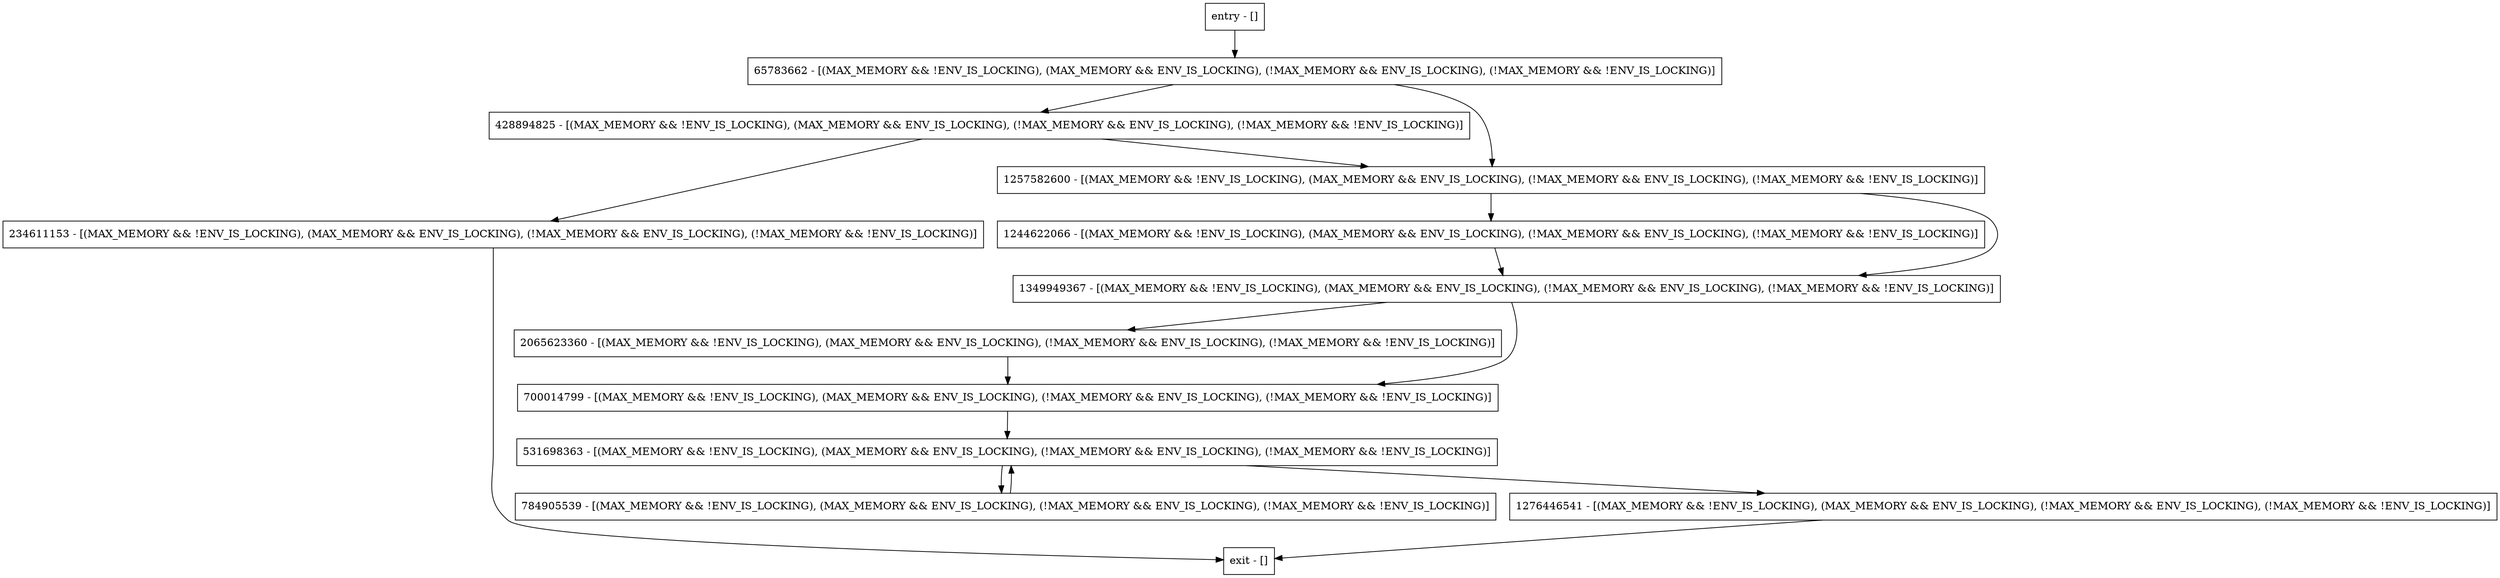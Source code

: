 digraph reset {
node [shape=record];
234611153 [label="234611153 - [(MAX_MEMORY && !ENV_IS_LOCKING), (MAX_MEMORY && ENV_IS_LOCKING), (!MAX_MEMORY && ENV_IS_LOCKING), (!MAX_MEMORY && !ENV_IS_LOCKING)]"];
2065623360 [label="2065623360 - [(MAX_MEMORY && !ENV_IS_LOCKING), (MAX_MEMORY && ENV_IS_LOCKING), (!MAX_MEMORY && ENV_IS_LOCKING), (!MAX_MEMORY && !ENV_IS_LOCKING)]"];
428894825 [label="428894825 - [(MAX_MEMORY && !ENV_IS_LOCKING), (MAX_MEMORY && ENV_IS_LOCKING), (!MAX_MEMORY && ENV_IS_LOCKING), (!MAX_MEMORY && !ENV_IS_LOCKING)]"];
784905539 [label="784905539 - [(MAX_MEMORY && !ENV_IS_LOCKING), (MAX_MEMORY && ENV_IS_LOCKING), (!MAX_MEMORY && ENV_IS_LOCKING), (!MAX_MEMORY && !ENV_IS_LOCKING)]"];
65783662 [label="65783662 - [(MAX_MEMORY && !ENV_IS_LOCKING), (MAX_MEMORY && ENV_IS_LOCKING), (!MAX_MEMORY && ENV_IS_LOCKING), (!MAX_MEMORY && !ENV_IS_LOCKING)]"];
1244622066 [label="1244622066 - [(MAX_MEMORY && !ENV_IS_LOCKING), (MAX_MEMORY && ENV_IS_LOCKING), (!MAX_MEMORY && ENV_IS_LOCKING), (!MAX_MEMORY && !ENV_IS_LOCKING)]"];
entry [label="entry - []"];
exit [label="exit - []"];
1349949367 [label="1349949367 - [(MAX_MEMORY && !ENV_IS_LOCKING), (MAX_MEMORY && ENV_IS_LOCKING), (!MAX_MEMORY && ENV_IS_LOCKING), (!MAX_MEMORY && !ENV_IS_LOCKING)]"];
700014799 [label="700014799 - [(MAX_MEMORY && !ENV_IS_LOCKING), (MAX_MEMORY && ENV_IS_LOCKING), (!MAX_MEMORY && ENV_IS_LOCKING), (!MAX_MEMORY && !ENV_IS_LOCKING)]"];
1276446541 [label="1276446541 - [(MAX_MEMORY && !ENV_IS_LOCKING), (MAX_MEMORY && ENV_IS_LOCKING), (!MAX_MEMORY && ENV_IS_LOCKING), (!MAX_MEMORY && !ENV_IS_LOCKING)]"];
1257582600 [label="1257582600 - [(MAX_MEMORY && !ENV_IS_LOCKING), (MAX_MEMORY && ENV_IS_LOCKING), (!MAX_MEMORY && ENV_IS_LOCKING), (!MAX_MEMORY && !ENV_IS_LOCKING)]"];
531698363 [label="531698363 - [(MAX_MEMORY && !ENV_IS_LOCKING), (MAX_MEMORY && ENV_IS_LOCKING), (!MAX_MEMORY && ENV_IS_LOCKING), (!MAX_MEMORY && !ENV_IS_LOCKING)]"];
entry;
exit;
234611153 -> exit;
2065623360 -> 700014799;
428894825 -> 234611153;
428894825 -> 1257582600;
784905539 -> 531698363;
65783662 -> 1257582600;
65783662 -> 428894825;
1244622066 -> 1349949367;
entry -> 65783662;
1349949367 -> 700014799;
1349949367 -> 2065623360;
700014799 -> 531698363;
1276446541 -> exit;
1257582600 -> 1244622066;
1257582600 -> 1349949367;
531698363 -> 1276446541;
531698363 -> 784905539;
}
